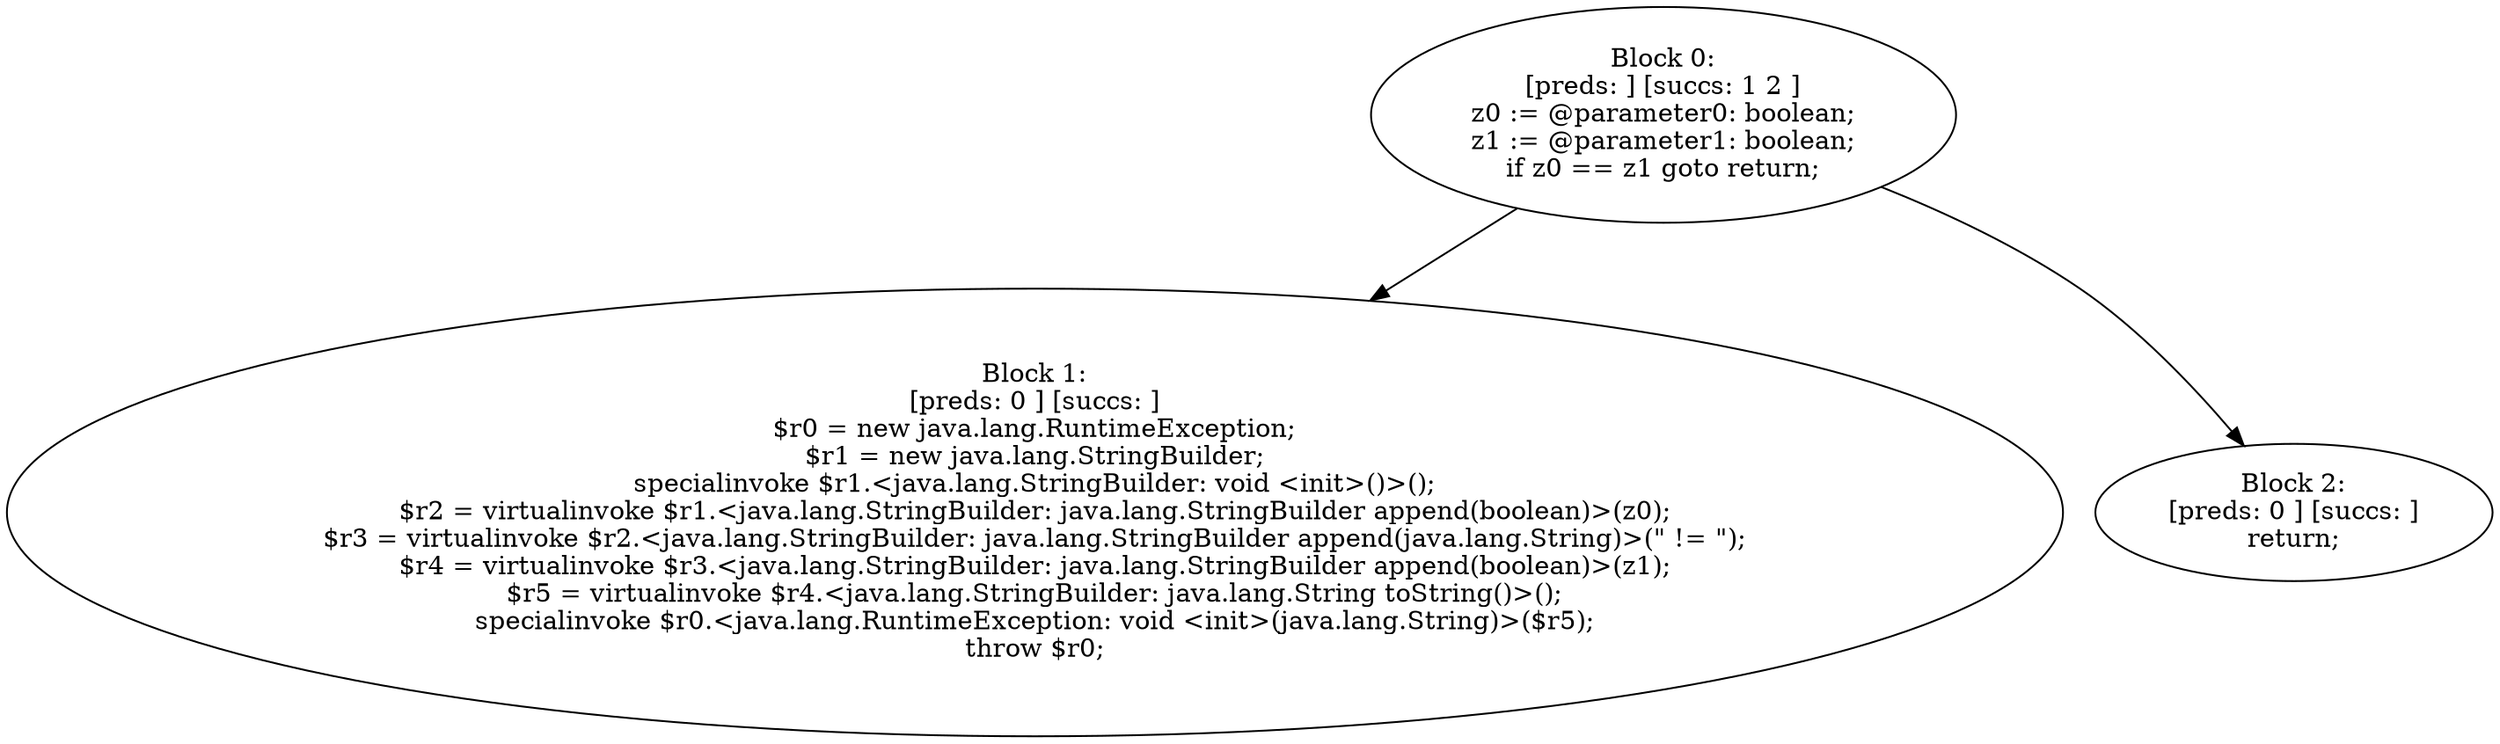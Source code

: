 digraph "unitGraph" {
    "Block 0:
[preds: ] [succs: 1 2 ]
z0 := @parameter0: boolean;
z1 := @parameter1: boolean;
if z0 == z1 goto return;
"
    "Block 1:
[preds: 0 ] [succs: ]
$r0 = new java.lang.RuntimeException;
$r1 = new java.lang.StringBuilder;
specialinvoke $r1.<java.lang.StringBuilder: void <init>()>();
$r2 = virtualinvoke $r1.<java.lang.StringBuilder: java.lang.StringBuilder append(boolean)>(z0);
$r3 = virtualinvoke $r2.<java.lang.StringBuilder: java.lang.StringBuilder append(java.lang.String)>(\" != \");
$r4 = virtualinvoke $r3.<java.lang.StringBuilder: java.lang.StringBuilder append(boolean)>(z1);
$r5 = virtualinvoke $r4.<java.lang.StringBuilder: java.lang.String toString()>();
specialinvoke $r0.<java.lang.RuntimeException: void <init>(java.lang.String)>($r5);
throw $r0;
"
    "Block 2:
[preds: 0 ] [succs: ]
return;
"
    "Block 0:
[preds: ] [succs: 1 2 ]
z0 := @parameter0: boolean;
z1 := @parameter1: boolean;
if z0 == z1 goto return;
"->"Block 1:
[preds: 0 ] [succs: ]
$r0 = new java.lang.RuntimeException;
$r1 = new java.lang.StringBuilder;
specialinvoke $r1.<java.lang.StringBuilder: void <init>()>();
$r2 = virtualinvoke $r1.<java.lang.StringBuilder: java.lang.StringBuilder append(boolean)>(z0);
$r3 = virtualinvoke $r2.<java.lang.StringBuilder: java.lang.StringBuilder append(java.lang.String)>(\" != \");
$r4 = virtualinvoke $r3.<java.lang.StringBuilder: java.lang.StringBuilder append(boolean)>(z1);
$r5 = virtualinvoke $r4.<java.lang.StringBuilder: java.lang.String toString()>();
specialinvoke $r0.<java.lang.RuntimeException: void <init>(java.lang.String)>($r5);
throw $r0;
";
    "Block 0:
[preds: ] [succs: 1 2 ]
z0 := @parameter0: boolean;
z1 := @parameter1: boolean;
if z0 == z1 goto return;
"->"Block 2:
[preds: 0 ] [succs: ]
return;
";
}
